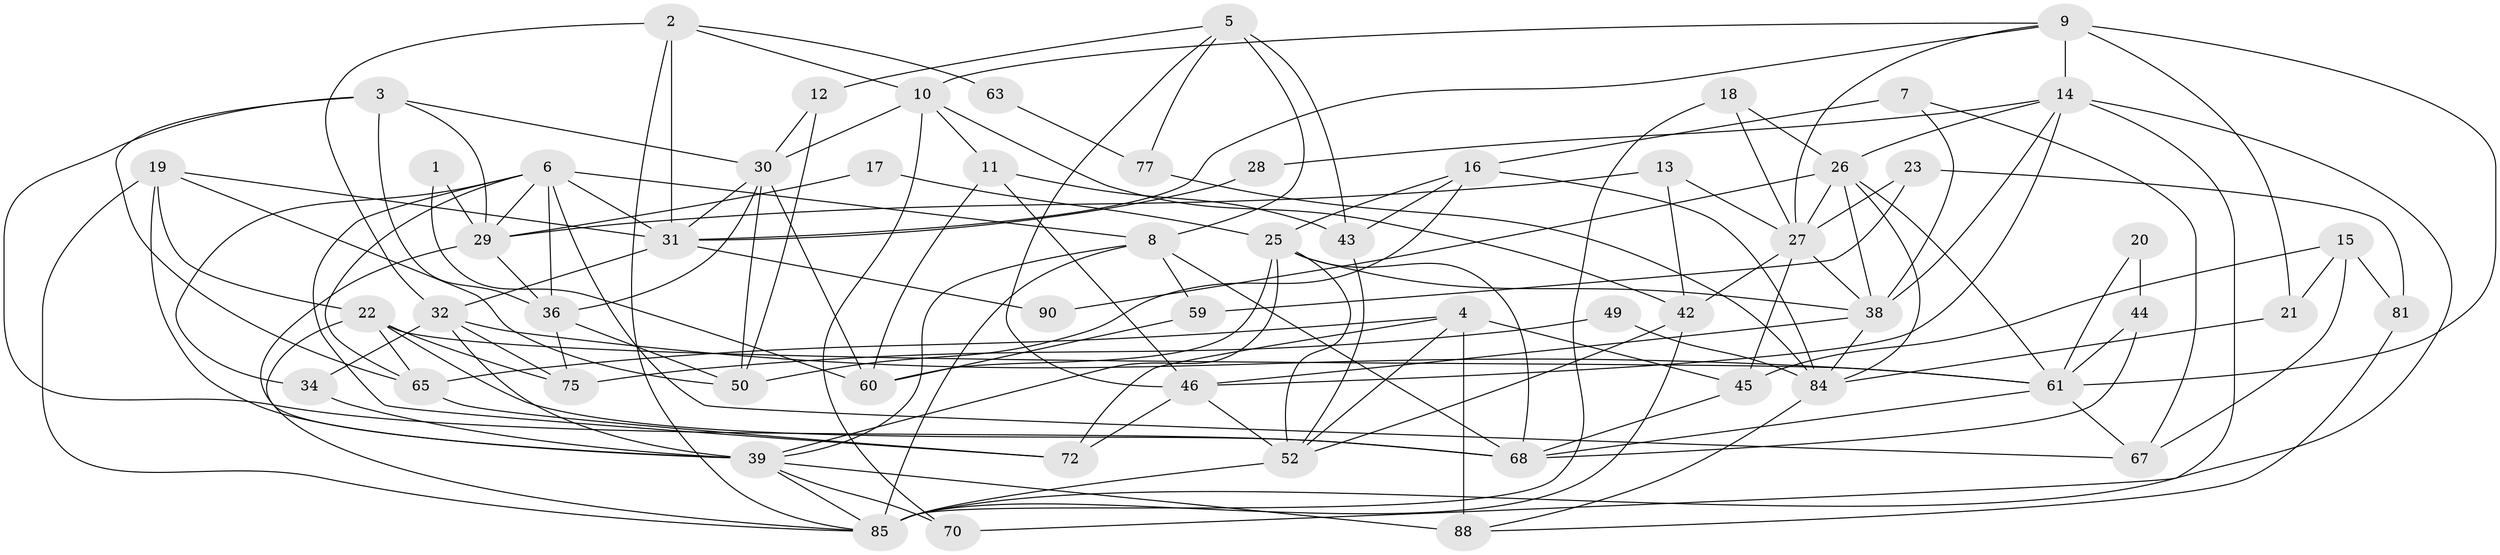// original degree distribution, {2: 0.10989010989010989, 5: 0.24175824175824176, 4: 0.2967032967032967, 3: 0.25274725274725274, 6: 0.06593406593406594, 7: 0.03296703296703297}
// Generated by graph-tools (version 1.1) at 2025/11/02/27/25 16:11:17]
// undirected, 59 vertices, 143 edges
graph export_dot {
graph [start="1"]
  node [color=gray90,style=filled];
  1;
  2 [super="+54"];
  3 [super="+82"];
  4 [super="+24"];
  5 [super="+51"];
  6 [super="+56"];
  7;
  8 [super="+47"];
  9 [super="+78"];
  10 [super="+83"];
  11;
  12;
  13;
  14 [super="+87"];
  15 [super="+35"];
  16 [super="+48"];
  17;
  18;
  19 [super="+33"];
  20;
  21;
  22 [super="+37"];
  23;
  25 [super="+80"];
  26 [super="+58"];
  27 [super="+53"];
  28;
  29 [super="+41"];
  30;
  31 [super="+40"];
  32 [super="+69"];
  34;
  36 [super="+55"];
  38 [super="+62"];
  39 [super="+71"];
  42;
  43 [super="+89"];
  44;
  45;
  46 [super="+74"];
  49;
  50 [super="+79"];
  52 [super="+57"];
  59;
  60 [super="+64"];
  61 [super="+66"];
  63;
  65;
  67 [super="+73"];
  68 [super="+76"];
  70;
  72 [super="+86"];
  75;
  77;
  81;
  84;
  85 [super="+91"];
  88;
  90;
  1 -- 60;
  1 -- 29;
  2 -- 32;
  2 -- 10;
  2 -- 63;
  2 -- 85;
  2 -- 31;
  3 -- 65;
  3 -- 68;
  3 -- 29;
  3 -- 36;
  3 -- 30;
  4 -- 52;
  4 -- 65;
  4 -- 72;
  4 -- 88 [weight=2];
  4 -- 45;
  5 -- 43 [weight=2];
  5 -- 77;
  5 -- 12;
  5 -- 8;
  5 -- 46;
  6 -- 34;
  6 -- 65;
  6 -- 36;
  6 -- 72;
  6 -- 67;
  6 -- 8;
  6 -- 31;
  6 -- 29;
  7 -- 16 [weight=2];
  7 -- 38;
  7 -- 67;
  8 -- 59;
  8 -- 85;
  8 -- 68;
  8 -- 39;
  9 -- 31;
  9 -- 14;
  9 -- 21 [weight=2];
  9 -- 10;
  9 -- 27;
  9 -- 61;
  10 -- 30;
  10 -- 11;
  10 -- 42;
  10 -- 70;
  11 -- 43;
  11 -- 46;
  11 -- 60;
  12 -- 30;
  12 -- 50;
  13 -- 42;
  13 -- 29;
  13 -- 27;
  14 -- 46;
  14 -- 85;
  14 -- 70;
  14 -- 28;
  14 -- 38;
  14 -- 26;
  15 -- 45;
  15 -- 67 [weight=2];
  15 -- 81;
  15 -- 21;
  16 -- 25;
  16 -- 84;
  16 -- 50;
  16 -- 43;
  17 -- 29;
  17 -- 25;
  18 -- 26;
  18 -- 85;
  18 -- 27;
  19 -- 31;
  19 -- 85;
  19 -- 50;
  19 -- 22;
  19 -- 39;
  20 -- 44;
  20 -- 61;
  21 -- 84;
  22 -- 61;
  22 -- 85;
  22 -- 65;
  22 -- 75;
  22 -- 68;
  23 -- 59;
  23 -- 81;
  23 -- 27;
  25 -- 38;
  25 -- 52;
  25 -- 60;
  25 -- 68;
  25 -- 39;
  26 -- 38;
  26 -- 90;
  26 -- 27;
  26 -- 84;
  26 -- 61;
  27 -- 42;
  27 -- 45;
  27 -- 38;
  28 -- 31;
  29 -- 36;
  29 -- 39;
  30 -- 31;
  30 -- 50;
  30 -- 36;
  30 -- 60;
  31 -- 32 [weight=2];
  31 -- 90;
  32 -- 61;
  32 -- 75;
  32 -- 34;
  32 -- 39;
  34 -- 39;
  36 -- 50;
  36 -- 75;
  38 -- 84;
  38 -- 46;
  39 -- 85;
  39 -- 70;
  39 -- 88;
  42 -- 52;
  42 -- 85;
  43 -- 52;
  44 -- 61;
  44 -- 68;
  45 -- 68;
  46 -- 52;
  46 -- 72;
  49 -- 84;
  49 -- 75;
  52 -- 85;
  59 -- 60;
  61 -- 67;
  61 -- 68;
  63 -- 77;
  65 -- 72;
  77 -- 84;
  81 -- 88;
  84 -- 88;
}
